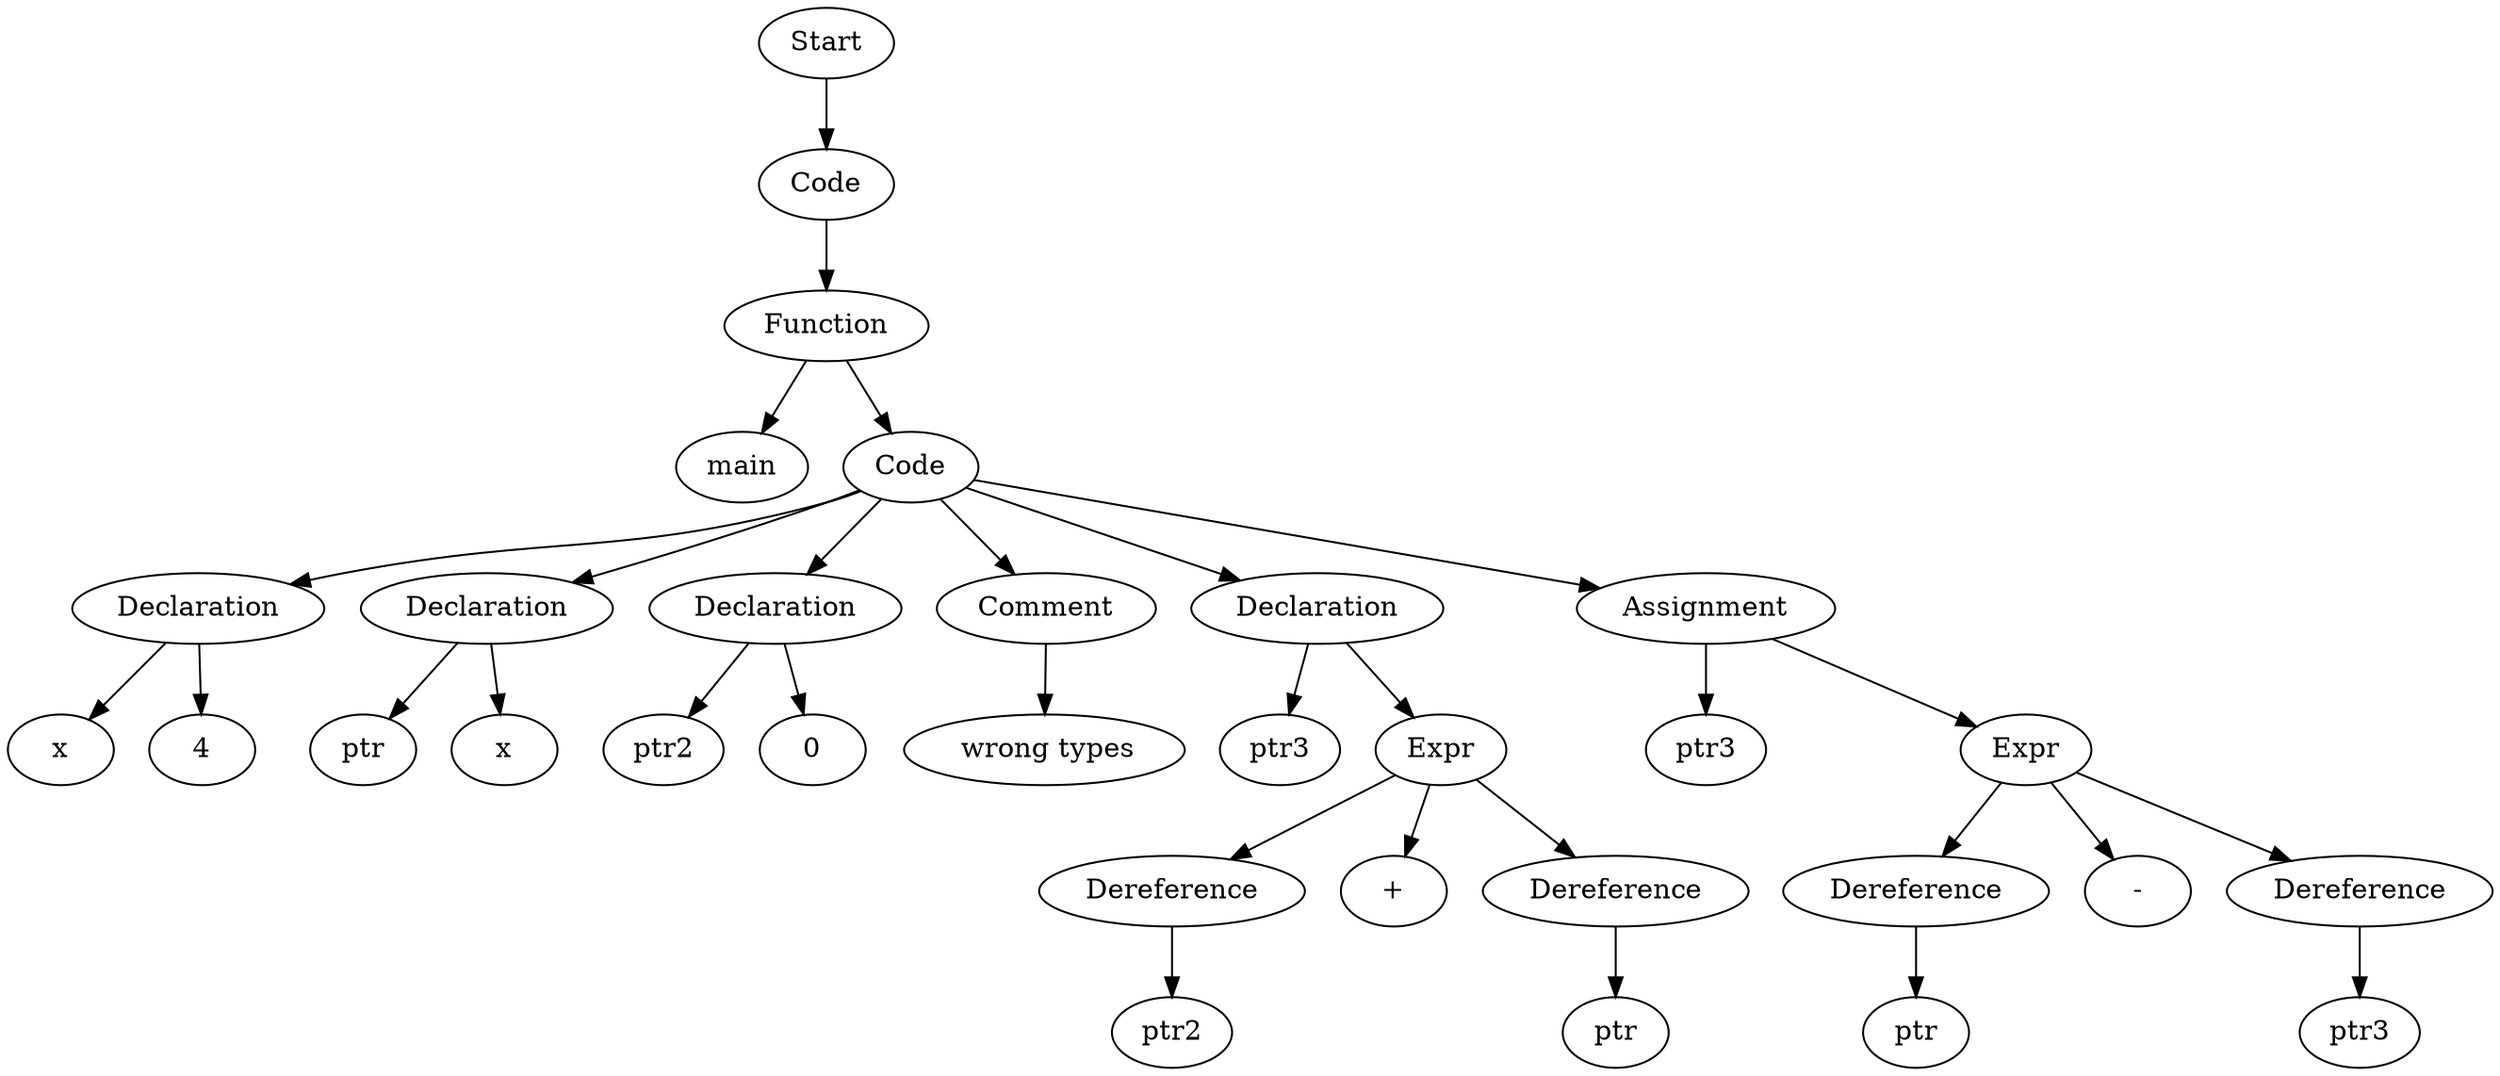 digraph AST {
  "134272668303168" [label="Start"];
  "134272668303168" -> "134272668294480";
  "134272668294480" [label="Code"];
  "134272668294480" -> "134272668294576";
  "134272668294576" [label="Function"];
  "134272668294576" -> "134272668301392";
  "134272668294576" -> "134272668295104";
  "134272668301392" [label="main"];
  "134272668295104" [label="Code"];
  "134272668295104" -> "134272668292176";
  "134272668295104" -> "134272668292992";
  "134272668295104" -> "134272668291936";
  "134272668295104" -> "134272668300288";
  "134272668295104" -> "134272668291168";
  "134272668295104" -> "134272668298512";
  "134272668292176" [label="Declaration"];
  "134272668292176" -> "134272668288000";
  "134272668292176" -> "134272668293136";
  "134272668288000" [label="x"];
  "134272668293136" [label="4"];
  "134272668292992" [label="Declaration"];
  "134272668292992" -> "134272668292800";
  "134272668292992" -> "134272668300144";
  "134272668292800" [label="ptr"];
  "134272668300144" [label="x"];
  "134272668291936" [label="Declaration"];
  "134272668291936" -> "134272668289392";
  "134272668291936" -> "134272668299232";
  "134272668289392" [label="ptr2"];
  "134272668299232" [label="0"];
  "134272668300288" [label="Comment"];
  "134272668300288" -> "134272668296976";
  "134272668296976" [label=" wrong types"];
  "134272668291168" [label="Declaration"];
  "134272668291168" -> "134272668290880";
  "134272668291168" -> "134272668298560";
  "134272668290880" [label="ptr3"];
  "134272668298560" [label="Expr"];
  "134272668298560" -> "134272668298368";
  "134272668298560" -> "134272668290160";
  "134272668298560" -> "134272668298224";
  "134272668298368" [label="Dereference"];
  "134272668298368" -> "134272668298272";
  "134272668298272" [label="ptr2"];
  "134272668290160" [label="+"];
  "134272668298224" [label="Dereference"];
  "134272668298224" -> "134272668297888";
  "134272668297888" [label="ptr"];
  "134272668298512" [label="Assignment"];
  "134272668298512" -> "134272668289680";
  "134272668298512" -> "134272668297792";
  "134272668289680" [label="ptr3"];
  "134272668297792" [label="Expr"];
  "134272668297792" -> "134272668300192";
  "134272668297792" -> "134272668289296";
  "134272668297792" -> "134272668297648";
  "134272668300192" [label="Dereference"];
  "134272668300192" -> "134272668289152";
  "134272668289152" [label="ptr"];
  "134272668289296" [label="-"];
  "134272668297648" [label="Dereference"];
  "134272668297648" -> "134272668288144";
  "134272668288144" [label="ptr3"];
}
